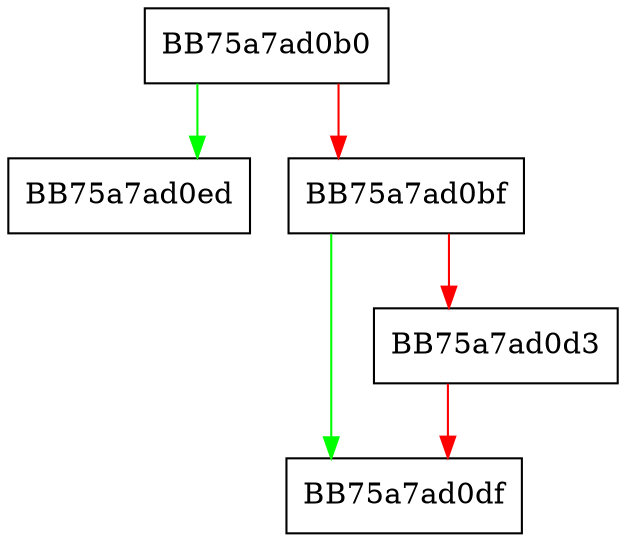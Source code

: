 digraph __tzset {
  node [shape="box"];
  graph [splines=ortho];
  BB75a7ad0b0 -> BB75a7ad0ed [color="green"];
  BB75a7ad0b0 -> BB75a7ad0bf [color="red"];
  BB75a7ad0bf -> BB75a7ad0df [color="green"];
  BB75a7ad0bf -> BB75a7ad0d3 [color="red"];
  BB75a7ad0d3 -> BB75a7ad0df [color="red"];
}